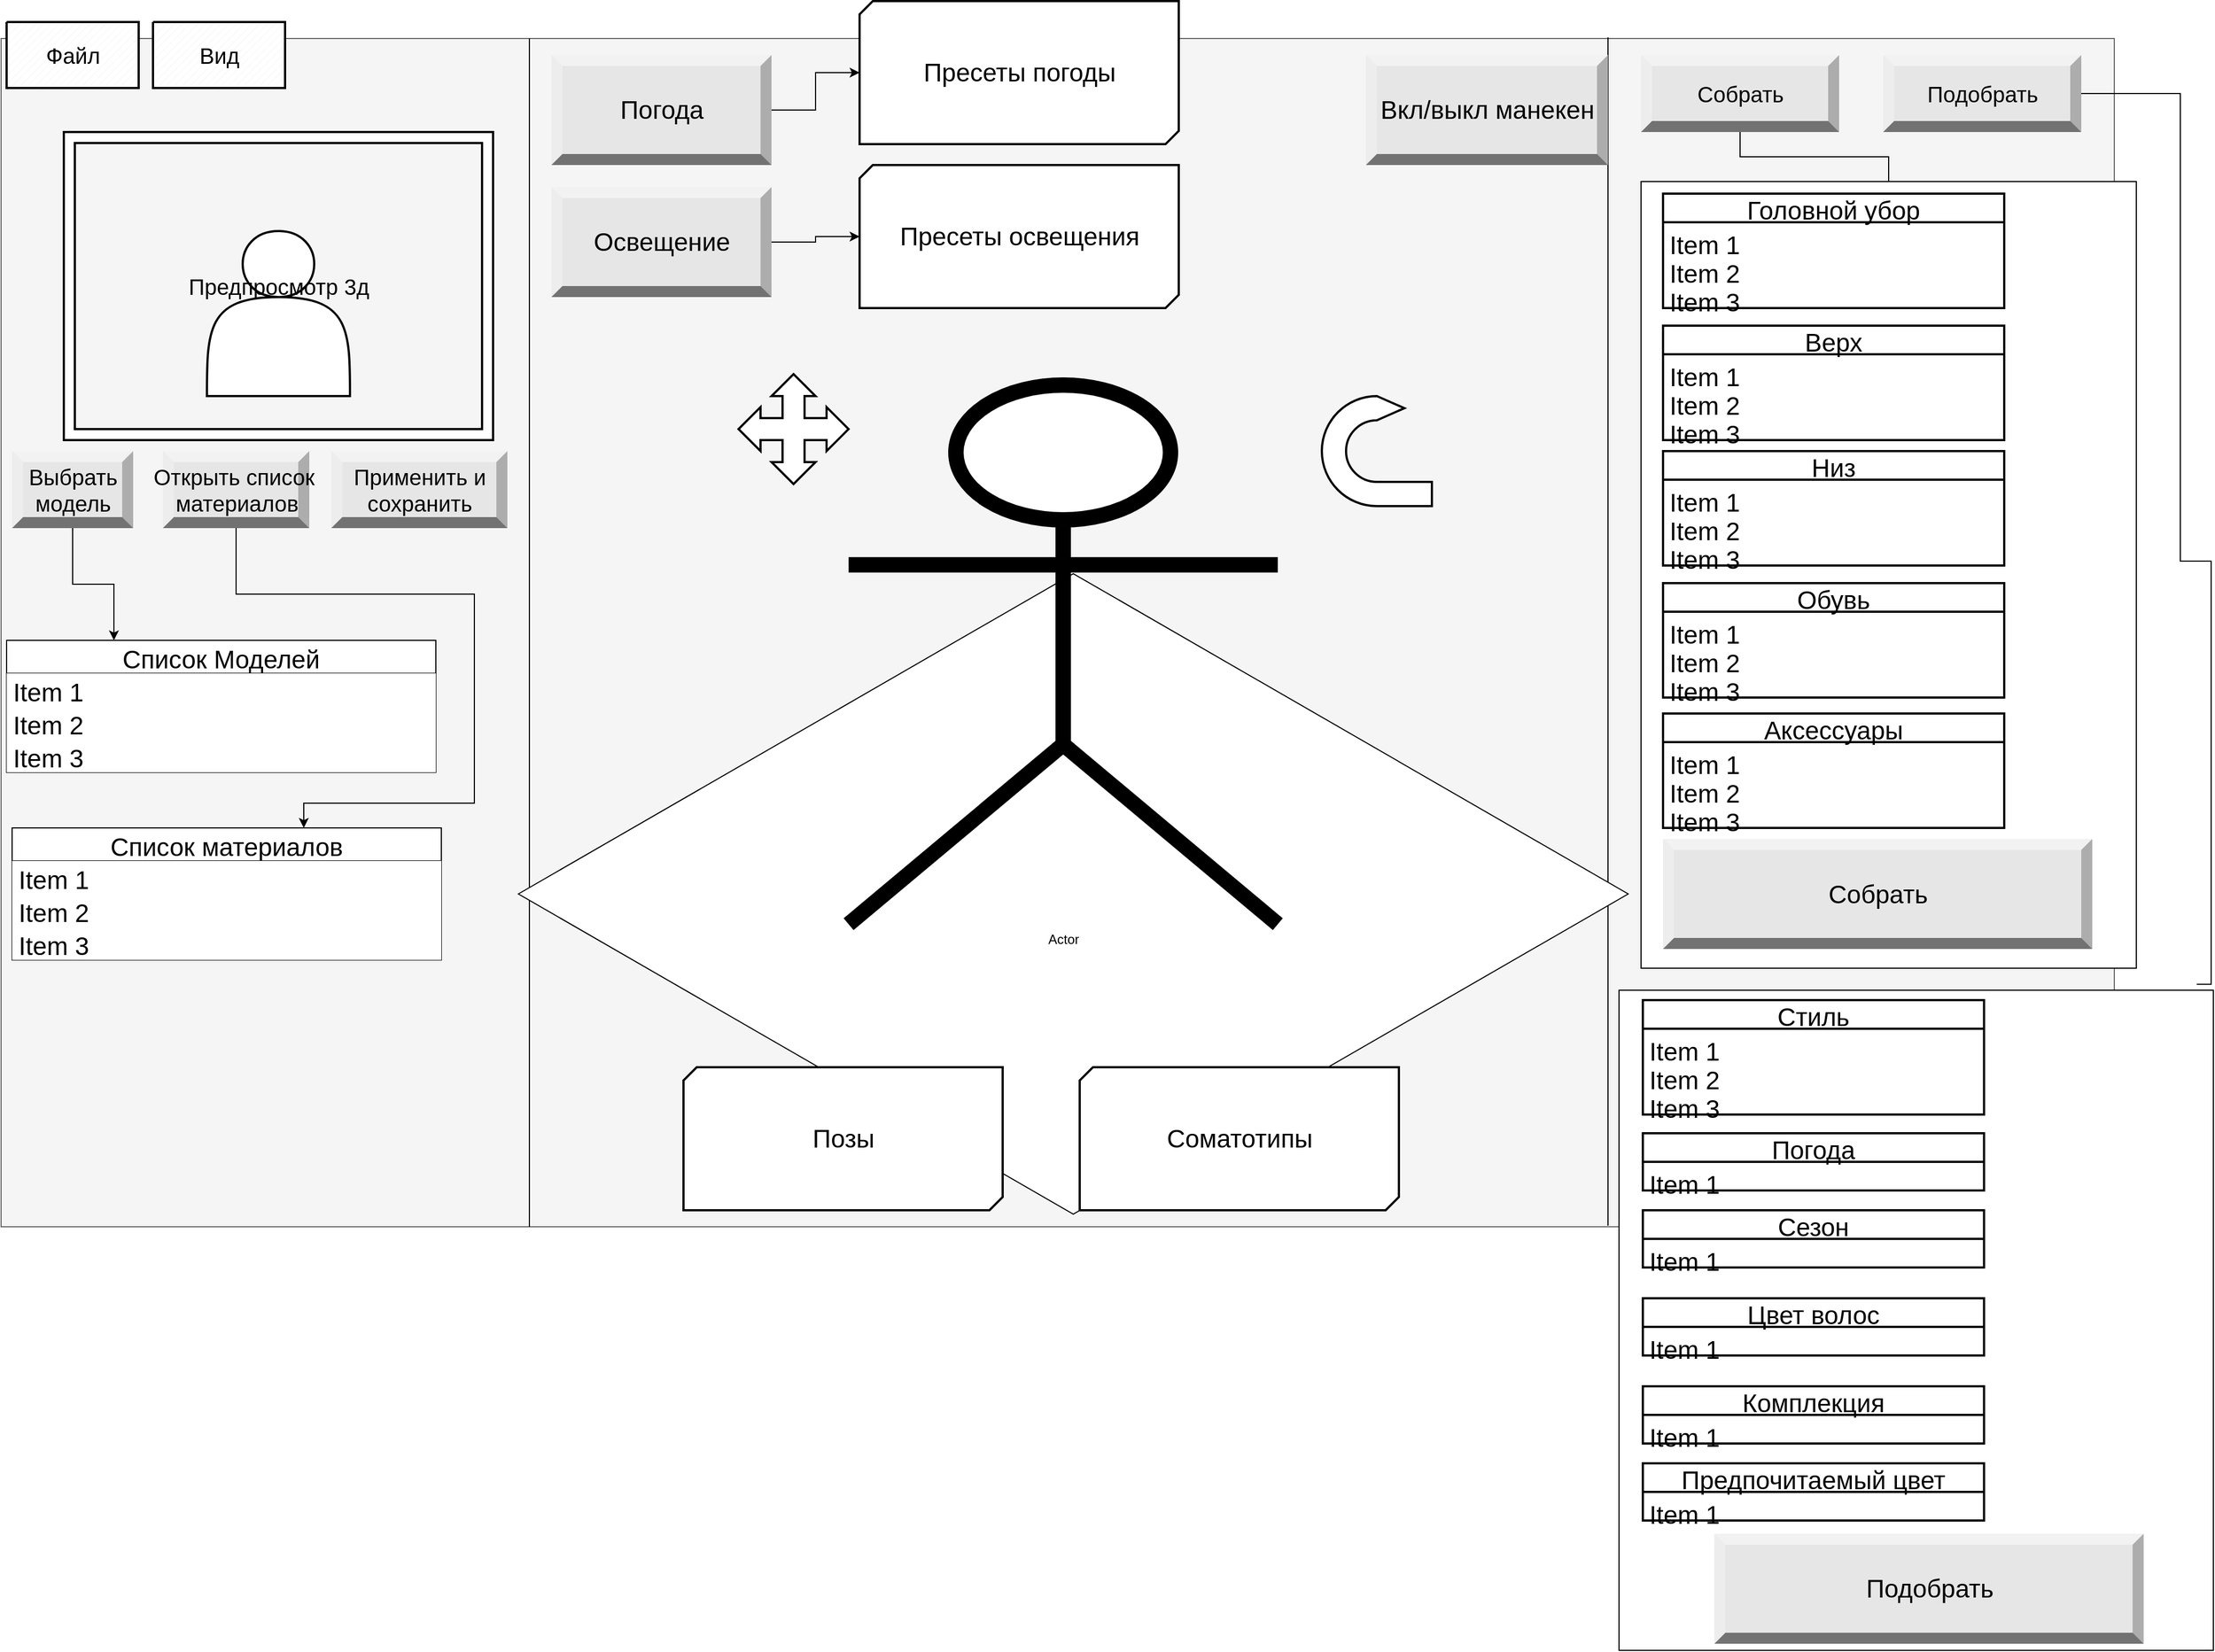<mxfile version="21.2.8" type="device">
  <diagram id="mB-Y7TeZoeiKGfiRebVg" name="Страница 1">
    <mxGraphModel dx="5705" dy="2480" grid="1" gridSize="10" guides="1" tooltips="1" connect="1" arrows="1" fold="1" page="1" pageScale="1" pageWidth="827" pageHeight="1169" math="0" shadow="0">
      <root>
        <mxCell id="0" />
        <mxCell id="1" parent="0" />
        <mxCell id="9TO0nN3jIIbXw2uy0gUh-1" value="" style="rounded=0;whiteSpace=wrap;html=1;fillColor=#f5f5f5;strokeColor=#666666;fontColor=#333333;" parent="1" vertex="1">
          <mxGeometry x="-1260" y="45" width="1920" height="1080" as="geometry" />
        </mxCell>
        <mxCell id="9TO0nN3jIIbXw2uy0gUh-61" value="" style="verticalLabelPosition=bottom;verticalAlign=top;html=1;shape=mxgraph.basic.rect;fillColor2=none;strokeWidth=1;size=20;indent=5;rounded=0;fontSize=20;" parent="1" vertex="1">
          <mxGeometry x="230" y="175" width="450" height="715" as="geometry" />
        </mxCell>
        <mxCell id="9TO0nN3jIIbXw2uy0gUh-3" value="" style="shape=cube;whiteSpace=wrap;html=1;boundedLbl=1;backgroundOutline=1;darkOpacity=0.05;darkOpacity2=0.1;rounded=0;" parent="1" vertex="1">
          <mxGeometry x="-320" y="790" width="120" height="80" as="geometry" />
        </mxCell>
        <mxCell id="9TO0nN3jIIbXw2uy0gUh-4" value="" style="endArrow=none;html=1;rounded=0;entryX=0.25;entryY=0;entryDx=0;entryDy=0;exitX=0.25;exitY=1;exitDx=0;exitDy=0;" parent="1" source="9TO0nN3jIIbXw2uy0gUh-1" target="9TO0nN3jIIbXw2uy0gUh-1" edge="1">
          <mxGeometry width="50" height="50" relative="1" as="geometry">
            <mxPoint x="-500" y="640" as="sourcePoint" />
            <mxPoint x="-450" y="590" as="targetPoint" />
          </mxGeometry>
        </mxCell>
        <mxCell id="9TO0nN3jIIbXw2uy0gUh-5" value="" style="endArrow=none;html=1;rounded=0;entryX=0.25;entryY=0;entryDx=0;entryDy=0;exitX=0.25;exitY=1;exitDx=0;exitDy=0;" parent="1" edge="1">
          <mxGeometry width="50" height="50" relative="1" as="geometry">
            <mxPoint x="200.0" y="1124" as="sourcePoint" />
            <mxPoint x="200.0" y="44" as="targetPoint" />
          </mxGeometry>
        </mxCell>
        <mxCell id="9TO0nN3jIIbXw2uy0gUh-7" value="" style="html=1;whiteSpace=wrap;aspect=fixed;shape=isoRectangle;rounded=0;" parent="1" vertex="1">
          <mxGeometry x="-790" y="520" width="1008.33" height="605" as="geometry" />
        </mxCell>
        <mxCell id="9TO0nN3jIIbXw2uy0gUh-2" value="Actor" style="shape=umlActor;verticalLabelPosition=bottom;verticalAlign=top;html=1;outlineConnect=0;rounded=0;strokeWidth=14;" parent="1" vertex="1">
          <mxGeometry x="-490.0" y="360" width="390" height="490" as="geometry" />
        </mxCell>
        <mxCell id="TBAzX7xGQEoW5kucpkFZ-18" style="edgeStyle=orthogonalEdgeStyle;rounded=0;orthogonalLoop=1;jettySize=auto;html=1;entryX=0;entryY=0.5;entryDx=0;entryDy=0;entryPerimeter=0;fontSize=23;" parent="1" source="9TO0nN3jIIbXw2uy0gUh-10" target="TBAzX7xGQEoW5kucpkFZ-16" edge="1">
          <mxGeometry relative="1" as="geometry" />
        </mxCell>
        <mxCell id="9TO0nN3jIIbXw2uy0gUh-10" value="Погода" style="labelPosition=center;verticalLabelPosition=middle;align=center;html=1;shape=mxgraph.basic.shaded_button;dx=10;fillColor=#E6E6E6;strokeColor=none;rounded=0;fontSize=23;" parent="1" vertex="1">
          <mxGeometry x="-760" y="60" width="200" height="100" as="geometry" />
        </mxCell>
        <mxCell id="TBAzX7xGQEoW5kucpkFZ-17" style="edgeStyle=orthogonalEdgeStyle;rounded=0;orthogonalLoop=1;jettySize=auto;html=1;entryX=0;entryY=0.5;entryDx=0;entryDy=0;entryPerimeter=0;fontSize=23;" parent="1" source="9TO0nN3jIIbXw2uy0gUh-11" target="TBAzX7xGQEoW5kucpkFZ-15" edge="1">
          <mxGeometry relative="1" as="geometry" />
        </mxCell>
        <mxCell id="9TO0nN3jIIbXw2uy0gUh-11" value="Освещение" style="labelPosition=center;verticalLabelPosition=middle;align=center;html=1;shape=mxgraph.basic.shaded_button;dx=10;fillColor=#E6E6E6;strokeColor=none;rounded=0;fontSize=23;" parent="1" vertex="1">
          <mxGeometry x="-760" y="180" width="200" height="100" as="geometry" />
        </mxCell>
        <mxCell id="9TO0nN3jIIbXw2uy0gUh-15" value="" style="html=1;shadow=0;dashed=0;align=center;verticalAlign=middle;shape=mxgraph.arrows2.quadArrow;dy=10;dx=20;notch=24;arrowHead=10;rounded=0;fontSize=23;strokeWidth=2;" parent="1" vertex="1">
          <mxGeometry x="-590" y="350" width="100" height="100" as="geometry" />
        </mxCell>
        <mxCell id="9TO0nN3jIIbXw2uy0gUh-16" value="" style="html=1;shadow=0;dashed=0;align=center;verticalAlign=middle;shape=mxgraph.arrows2.uTurnArrow;dy=11;arrowHead=22;dx2=25;rounded=0;fontSize=23;strokeWidth=2;" parent="1" vertex="1">
          <mxGeometry x="-60" y="370" width="100" height="100" as="geometry" />
        </mxCell>
        <mxCell id="9TO0nN3jIIbXw2uy0gUh-17" value="Позы" style="verticalLabelPosition=middle;verticalAlign=middle;html=1;shape=mxgraph.basic.diag_snip_rect;dx=6;rounded=0;fontSize=23;strokeWidth=2;labelPosition=center;align=center;" parent="1" vertex="1">
          <mxGeometry x="-640" y="980" width="290" height="130" as="geometry" />
        </mxCell>
        <mxCell id="9TO0nN3jIIbXw2uy0gUh-18" value="Вкл/выкл манекен" style="labelPosition=center;verticalLabelPosition=middle;align=center;html=1;shape=mxgraph.basic.shaded_button;dx=10;fillColor=#E6E6E6;strokeColor=none;rounded=0;fontSize=23;" parent="1" vertex="1">
          <mxGeometry x="-20" y="60" width="220" height="100" as="geometry" />
        </mxCell>
        <mxCell id="9TO0nN3jIIbXw2uy0gUh-19" value="Головной убор" style="swimlane;fontStyle=0;childLayout=stackLayout;horizontal=1;startSize=26;fillColor=none;horizontalStack=0;resizeParent=1;resizeParentMax=0;resizeLast=0;collapsible=1;marginBottom=0;rounded=0;fontSize=23;strokeWidth=2;" parent="1" vertex="1">
          <mxGeometry x="250" y="186" width="310" height="104" as="geometry" />
        </mxCell>
        <mxCell id="9TO0nN3jIIbXw2uy0gUh-20" value="Item 1" style="text;strokeColor=none;fillColor=none;align=left;verticalAlign=top;spacingLeft=4;spacingRight=4;overflow=hidden;rotatable=0;points=[[0,0.5],[1,0.5]];portConstraint=eastwest;rounded=0;fontSize=23;" parent="9TO0nN3jIIbXw2uy0gUh-19" vertex="1">
          <mxGeometry y="26" width="310" height="26" as="geometry" />
        </mxCell>
        <mxCell id="9TO0nN3jIIbXw2uy0gUh-21" value="Item 2" style="text;strokeColor=none;fillColor=none;align=left;verticalAlign=top;spacingLeft=4;spacingRight=4;overflow=hidden;rotatable=0;points=[[0,0.5],[1,0.5]];portConstraint=eastwest;rounded=0;fontSize=23;" parent="9TO0nN3jIIbXw2uy0gUh-19" vertex="1">
          <mxGeometry y="52" width="310" height="26" as="geometry" />
        </mxCell>
        <mxCell id="9TO0nN3jIIbXw2uy0gUh-22" value="Item 3" style="text;strokeColor=none;fillColor=none;align=left;verticalAlign=top;spacingLeft=4;spacingRight=4;overflow=hidden;rotatable=0;points=[[0,0.5],[1,0.5]];portConstraint=eastwest;rounded=0;fontSize=23;" parent="9TO0nN3jIIbXw2uy0gUh-19" vertex="1">
          <mxGeometry y="78" width="310" height="26" as="geometry" />
        </mxCell>
        <mxCell id="9TO0nN3jIIbXw2uy0gUh-28" value="Верх" style="swimlane;fontStyle=0;childLayout=stackLayout;horizontal=1;startSize=26;fillColor=none;horizontalStack=0;resizeParent=1;resizeParentMax=0;resizeLast=0;collapsible=1;marginBottom=0;rounded=0;fontSize=23;strokeWidth=2;" parent="1" vertex="1">
          <mxGeometry x="250" y="306" width="310" height="104" as="geometry" />
        </mxCell>
        <mxCell id="9TO0nN3jIIbXw2uy0gUh-29" value="Item 1" style="text;strokeColor=none;fillColor=none;align=left;verticalAlign=top;spacingLeft=4;spacingRight=4;overflow=hidden;rotatable=0;points=[[0,0.5],[1,0.5]];portConstraint=eastwest;rounded=0;fontSize=23;" parent="9TO0nN3jIIbXw2uy0gUh-28" vertex="1">
          <mxGeometry y="26" width="310" height="26" as="geometry" />
        </mxCell>
        <mxCell id="9TO0nN3jIIbXw2uy0gUh-30" value="Item 2" style="text;strokeColor=none;fillColor=none;align=left;verticalAlign=top;spacingLeft=4;spacingRight=4;overflow=hidden;rotatable=0;points=[[0,0.5],[1,0.5]];portConstraint=eastwest;rounded=0;fontSize=23;" parent="9TO0nN3jIIbXw2uy0gUh-28" vertex="1">
          <mxGeometry y="52" width="310" height="26" as="geometry" />
        </mxCell>
        <mxCell id="9TO0nN3jIIbXw2uy0gUh-31" value="Item 3" style="text;strokeColor=none;fillColor=none;align=left;verticalAlign=top;spacingLeft=4;spacingRight=4;overflow=hidden;rotatable=0;points=[[0,0.5],[1,0.5]];portConstraint=eastwest;rounded=0;fontSize=23;" parent="9TO0nN3jIIbXw2uy0gUh-28" vertex="1">
          <mxGeometry y="78" width="310" height="26" as="geometry" />
        </mxCell>
        <mxCell id="9TO0nN3jIIbXw2uy0gUh-32" value="Низ" style="swimlane;fontStyle=0;childLayout=stackLayout;horizontal=1;startSize=26;fillColor=none;horizontalStack=0;resizeParent=1;resizeParentMax=0;resizeLast=0;collapsible=1;marginBottom=0;rounded=0;fontSize=23;strokeWidth=2;" parent="1" vertex="1">
          <mxGeometry x="250" y="420" width="310" height="104" as="geometry" />
        </mxCell>
        <mxCell id="9TO0nN3jIIbXw2uy0gUh-33" value="Item 1" style="text;strokeColor=none;fillColor=none;align=left;verticalAlign=top;spacingLeft=4;spacingRight=4;overflow=hidden;rotatable=0;points=[[0,0.5],[1,0.5]];portConstraint=eastwest;rounded=0;fontSize=23;" parent="9TO0nN3jIIbXw2uy0gUh-32" vertex="1">
          <mxGeometry y="26" width="310" height="26" as="geometry" />
        </mxCell>
        <mxCell id="9TO0nN3jIIbXw2uy0gUh-34" value="Item 2" style="text;strokeColor=none;fillColor=none;align=left;verticalAlign=top;spacingLeft=4;spacingRight=4;overflow=hidden;rotatable=0;points=[[0,0.5],[1,0.5]];portConstraint=eastwest;rounded=0;fontSize=23;" parent="9TO0nN3jIIbXw2uy0gUh-32" vertex="1">
          <mxGeometry y="52" width="310" height="26" as="geometry" />
        </mxCell>
        <mxCell id="9TO0nN3jIIbXw2uy0gUh-35" value="Item 3" style="text;strokeColor=none;fillColor=none;align=left;verticalAlign=top;spacingLeft=4;spacingRight=4;overflow=hidden;rotatable=0;points=[[0,0.5],[1,0.5]];portConstraint=eastwest;rounded=0;fontSize=23;" parent="9TO0nN3jIIbXw2uy0gUh-32" vertex="1">
          <mxGeometry y="78" width="310" height="26" as="geometry" />
        </mxCell>
        <mxCell id="9TO0nN3jIIbXw2uy0gUh-37" value="Обувь" style="swimlane;fontStyle=0;childLayout=stackLayout;horizontal=1;startSize=26;fillColor=none;horizontalStack=0;resizeParent=1;resizeParentMax=0;resizeLast=0;collapsible=1;marginBottom=0;rounded=0;fontSize=23;strokeWidth=2;" parent="1" vertex="1">
          <mxGeometry x="250" y="540" width="310" height="104" as="geometry" />
        </mxCell>
        <mxCell id="9TO0nN3jIIbXw2uy0gUh-38" value="Item 1" style="text;strokeColor=none;fillColor=none;align=left;verticalAlign=top;spacingLeft=4;spacingRight=4;overflow=hidden;rotatable=0;points=[[0,0.5],[1,0.5]];portConstraint=eastwest;rounded=0;fontSize=23;" parent="9TO0nN3jIIbXw2uy0gUh-37" vertex="1">
          <mxGeometry y="26" width="310" height="26" as="geometry" />
        </mxCell>
        <mxCell id="9TO0nN3jIIbXw2uy0gUh-39" value="Item 2" style="text;strokeColor=none;fillColor=none;align=left;verticalAlign=top;spacingLeft=4;spacingRight=4;overflow=hidden;rotatable=0;points=[[0,0.5],[1,0.5]];portConstraint=eastwest;rounded=0;fontSize=23;" parent="9TO0nN3jIIbXw2uy0gUh-37" vertex="1">
          <mxGeometry y="52" width="310" height="26" as="geometry" />
        </mxCell>
        <mxCell id="9TO0nN3jIIbXw2uy0gUh-40" value="Item 3" style="text;strokeColor=none;fillColor=none;align=left;verticalAlign=top;spacingLeft=4;spacingRight=4;overflow=hidden;rotatable=0;points=[[0,0.5],[1,0.5]];portConstraint=eastwest;rounded=0;fontSize=23;" parent="9TO0nN3jIIbXw2uy0gUh-37" vertex="1">
          <mxGeometry y="78" width="310" height="26" as="geometry" />
        </mxCell>
        <mxCell id="9TO0nN3jIIbXw2uy0gUh-41" value="Аксессуары" style="swimlane;fontStyle=0;childLayout=stackLayout;horizontal=1;startSize=26;fillColor=none;horizontalStack=0;resizeParent=1;resizeParentMax=0;resizeLast=0;collapsible=1;marginBottom=0;rounded=0;fontSize=23;strokeWidth=2;" parent="1" vertex="1">
          <mxGeometry x="250" y="658.5" width="310" height="104" as="geometry" />
        </mxCell>
        <mxCell id="9TO0nN3jIIbXw2uy0gUh-42" value="Item 1" style="text;strokeColor=none;fillColor=none;align=left;verticalAlign=top;spacingLeft=4;spacingRight=4;overflow=hidden;rotatable=0;points=[[0,0.5],[1,0.5]];portConstraint=eastwest;rounded=0;fontSize=23;" parent="9TO0nN3jIIbXw2uy0gUh-41" vertex="1">
          <mxGeometry y="26" width="310" height="26" as="geometry" />
        </mxCell>
        <mxCell id="9TO0nN3jIIbXw2uy0gUh-43" value="Item 2" style="text;strokeColor=none;fillColor=none;align=left;verticalAlign=top;spacingLeft=4;spacingRight=4;overflow=hidden;rotatable=0;points=[[0,0.5],[1,0.5]];portConstraint=eastwest;rounded=0;fontSize=23;" parent="9TO0nN3jIIbXw2uy0gUh-41" vertex="1">
          <mxGeometry y="52" width="310" height="26" as="geometry" />
        </mxCell>
        <mxCell id="9TO0nN3jIIbXw2uy0gUh-44" value="Item 3" style="text;strokeColor=none;fillColor=none;align=left;verticalAlign=top;spacingLeft=4;spacingRight=4;overflow=hidden;rotatable=0;points=[[0,0.5],[1,0.5]];portConstraint=eastwest;rounded=0;fontSize=23;" parent="9TO0nN3jIIbXw2uy0gUh-41" vertex="1">
          <mxGeometry y="78" width="310" height="26" as="geometry" />
        </mxCell>
        <mxCell id="9TO0nN3jIIbXw2uy0gUh-45" value="Собрать" style="labelPosition=center;verticalLabelPosition=middle;align=center;html=1;shape=mxgraph.basic.shaded_button;dx=10;fillColor=#E6E6E6;strokeColor=none;rounded=0;fontSize=20;" parent="1" vertex="1">
          <mxGeometry x="230" y="60" width="180" height="70" as="geometry" />
        </mxCell>
        <mxCell id="9TO0nN3jIIbXw2uy0gUh-46" value="Подобрать" style="labelPosition=center;verticalLabelPosition=middle;align=center;html=1;shape=mxgraph.basic.shaded_button;dx=10;fillColor=#E6E6E6;strokeColor=none;rounded=0;fontSize=20;" parent="1" vertex="1">
          <mxGeometry x="450" y="60" width="180" height="70" as="geometry" />
        </mxCell>
        <mxCell id="9TO0nN3jIIbXw2uy0gUh-50" value="" style="shape=actor;whiteSpace=wrap;html=1;rounded=0;fontSize=20;strokeWidth=2;" parent="1" vertex="1">
          <mxGeometry x="-1073" y="220" width="130" height="150" as="geometry" />
        </mxCell>
        <mxCell id="9TO0nN3jIIbXw2uy0gUh-48" value="Предпросмотр 3д" style="verticalLabelPosition=middle;verticalAlign=middle;html=1;shape=mxgraph.basic.frame;dx=10;rounded=0;fontSize=20;strokeWidth=2;labelPosition=center;align=center;" parent="1" vertex="1">
          <mxGeometry x="-1203" y="130" width="390" height="280" as="geometry" />
        </mxCell>
        <mxCell id="TBAzX7xGQEoW5kucpkFZ-13" style="edgeStyle=orthogonalEdgeStyle;rounded=0;orthogonalLoop=1;jettySize=auto;html=1;entryX=0.25;entryY=0;entryDx=0;entryDy=0;fontSize=23;" parent="1" source="9TO0nN3jIIbXw2uy0gUh-51" target="TBAzX7xGQEoW5kucpkFZ-9" edge="1">
          <mxGeometry relative="1" as="geometry" />
        </mxCell>
        <mxCell id="9TO0nN3jIIbXw2uy0gUh-51" value="Выбрать &lt;br&gt;модель" style="labelPosition=center;verticalLabelPosition=middle;align=center;html=1;shape=mxgraph.basic.shaded_button;dx=10;fillColor=#E6E6E6;strokeColor=none;rounded=0;fontSize=20;" parent="1" vertex="1">
          <mxGeometry x="-1250" y="420" width="110" height="70" as="geometry" />
        </mxCell>
        <mxCell id="TBAzX7xGQEoW5kucpkFZ-7" style="edgeStyle=orthogonalEdgeStyle;rounded=0;orthogonalLoop=1;jettySize=auto;html=1;fontSize=23;" parent="1" source="9TO0nN3jIIbXw2uy0gUh-52" target="TBAzX7xGQEoW5kucpkFZ-1" edge="1">
          <mxGeometry relative="1" as="geometry">
            <Array as="points">
              <mxPoint x="-1046" y="550" />
              <mxPoint x="-830" y="550" />
              <mxPoint x="-830" y="740" />
              <mxPoint x="-985" y="740" />
            </Array>
          </mxGeometry>
        </mxCell>
        <mxCell id="9TO0nN3jIIbXw2uy0gUh-52" value="&lt;div style=&quot;text-align: justify;&quot;&gt;&lt;span style=&quot;background-color: initial;&quot;&gt;Открыть список&amp;nbsp;&lt;/span&gt;&lt;/div&gt;&lt;div style=&quot;&quot;&gt;&lt;span style=&quot;background-color: initial;&quot;&gt;материалов&lt;/span&gt;&lt;/div&gt;" style="labelPosition=center;verticalLabelPosition=middle;align=center;html=1;shape=mxgraph.basic.shaded_button;dx=10;fillColor=#E6E6E6;strokeColor=none;rounded=0;fontSize=20;" parent="1" vertex="1">
          <mxGeometry x="-1113" y="420" width="133" height="70" as="geometry" />
        </mxCell>
        <mxCell id="9TO0nN3jIIbXw2uy0gUh-58" value="Применить и &lt;br&gt;сохранить" style="labelPosition=center;verticalLabelPosition=middle;align=center;html=1;shape=mxgraph.basic.shaded_button;dx=10;fillColor=#E6E6E6;strokeColor=none;rounded=0;fontSize=20;" parent="1" vertex="1">
          <mxGeometry x="-960" y="420" width="160" height="70" as="geometry" />
        </mxCell>
        <mxCell id="9TO0nN3jIIbXw2uy0gUh-59" value="Файл" style="verticalLabelPosition=middle;verticalAlign=middle;html=1;shape=mxgraph.basic.patternFillRect;fillStyle=diag;step=5;fillStrokeWidth=0.2;fillStrokeColor=#dddddd;rounded=0;fontSize=20;strokeWidth=2;labelPosition=center;align=center;" parent="1" vertex="1">
          <mxGeometry x="-1255" y="30" width="120" height="60" as="geometry" />
        </mxCell>
        <mxCell id="9TO0nN3jIIbXw2uy0gUh-60" value="Вид" style="verticalLabelPosition=middle;verticalAlign=middle;html=1;shape=mxgraph.basic.patternFillRect;fillStyle=diag;step=5;fillStrokeWidth=0.2;fillStrokeColor=#dddddd;rounded=0;fontSize=20;strokeWidth=2;labelPosition=center;align=center;" parent="1" vertex="1">
          <mxGeometry x="-1122" y="30" width="120" height="60" as="geometry" />
        </mxCell>
        <mxCell id="9TO0nN3jIIbXw2uy0gUh-62" value="" style="endArrow=none;html=1;rounded=0;fontSize=20;edgeStyle=orthogonalEdgeStyle;" parent="1" source="9TO0nN3jIIbXw2uy0gUh-61" target="9TO0nN3jIIbXw2uy0gUh-45" edge="1">
          <mxGeometry width="50" height="50" relative="1" as="geometry">
            <mxPoint x="880" y="670" as="sourcePoint" />
            <mxPoint x="930" y="620" as="targetPoint" />
          </mxGeometry>
        </mxCell>
        <mxCell id="9TO0nN3jIIbXw2uy0gUh-63" value="" style="verticalLabelPosition=bottom;verticalAlign=top;html=1;shape=mxgraph.basic.rect;fillColor2=none;strokeWidth=1;size=20;indent=5;rounded=0;fontSize=20;" parent="1" vertex="1">
          <mxGeometry x="210" y="910" width="540" height="600" as="geometry" />
        </mxCell>
        <mxCell id="9TO0nN3jIIbXw2uy0gUh-64" value="Стиль" style="swimlane;fontStyle=0;childLayout=stackLayout;horizontal=1;startSize=26;fillColor=none;horizontalStack=0;resizeParent=1;resizeParentMax=0;resizeLast=0;collapsible=1;marginBottom=0;rounded=0;fontSize=23;strokeWidth=2;" parent="1" vertex="1">
          <mxGeometry x="231.67" y="919" width="310" height="104" as="geometry" />
        </mxCell>
        <mxCell id="9TO0nN3jIIbXw2uy0gUh-65" value="Item 1" style="text;strokeColor=none;fillColor=none;align=left;verticalAlign=top;spacingLeft=4;spacingRight=4;overflow=hidden;rotatable=0;points=[[0,0.5],[1,0.5]];portConstraint=eastwest;rounded=0;fontSize=23;" parent="9TO0nN3jIIbXw2uy0gUh-64" vertex="1">
          <mxGeometry y="26" width="310" height="26" as="geometry" />
        </mxCell>
        <mxCell id="9TO0nN3jIIbXw2uy0gUh-66" value="Item 2" style="text;strokeColor=none;fillColor=none;align=left;verticalAlign=top;spacingLeft=4;spacingRight=4;overflow=hidden;rotatable=0;points=[[0,0.5],[1,0.5]];portConstraint=eastwest;rounded=0;fontSize=23;" parent="9TO0nN3jIIbXw2uy0gUh-64" vertex="1">
          <mxGeometry y="52" width="310" height="26" as="geometry" />
        </mxCell>
        <mxCell id="9TO0nN3jIIbXw2uy0gUh-67" value="Item 3" style="text;strokeColor=none;fillColor=none;align=left;verticalAlign=top;spacingLeft=4;spacingRight=4;overflow=hidden;rotatable=0;points=[[0,0.5],[1,0.5]];portConstraint=eastwest;rounded=0;fontSize=23;" parent="9TO0nN3jIIbXw2uy0gUh-64" vertex="1">
          <mxGeometry y="78" width="310" height="26" as="geometry" />
        </mxCell>
        <mxCell id="9TO0nN3jIIbXw2uy0gUh-68" value="Собрать" style="labelPosition=center;verticalLabelPosition=middle;align=center;html=1;shape=mxgraph.basic.shaded_button;dx=10;fillColor=#E6E6E6;strokeColor=none;rounded=0;fontSize=23;" parent="1" vertex="1">
          <mxGeometry x="250" y="772.5" width="390" height="100" as="geometry" />
        </mxCell>
        <mxCell id="9TO0nN3jIIbXw2uy0gUh-23" value="Подобрать" style="labelPosition=center;verticalLabelPosition=middle;align=center;html=1;shape=mxgraph.basic.shaded_button;dx=10;fillColor=#E6E6E6;strokeColor=none;rounded=0;fontSize=23;" parent="1" vertex="1">
          <mxGeometry x="296.67" y="1404" width="390" height="100" as="geometry" />
        </mxCell>
        <mxCell id="9TO0nN3jIIbXw2uy0gUh-69" value="Погода" style="swimlane;fontStyle=0;childLayout=stackLayout;horizontal=1;startSize=26;fillColor=none;horizontalStack=0;resizeParent=1;resizeParentMax=0;resizeLast=0;collapsible=1;marginBottom=0;rounded=0;fontSize=23;strokeWidth=2;" parent="1" vertex="1">
          <mxGeometry x="231.67" y="1040" width="310" height="52" as="geometry" />
        </mxCell>
        <mxCell id="9TO0nN3jIIbXw2uy0gUh-70" value="Item 1" style="text;strokeColor=none;fillColor=none;align=left;verticalAlign=top;spacingLeft=4;spacingRight=4;overflow=hidden;rotatable=0;points=[[0,0.5],[1,0.5]];portConstraint=eastwest;rounded=0;fontSize=23;" parent="9TO0nN3jIIbXw2uy0gUh-69" vertex="1">
          <mxGeometry y="26" width="310" height="26" as="geometry" />
        </mxCell>
        <mxCell id="9TO0nN3jIIbXw2uy0gUh-73" value="Сезон" style="swimlane;fontStyle=0;childLayout=stackLayout;horizontal=1;startSize=26;fillColor=none;horizontalStack=0;resizeParent=1;resizeParentMax=0;resizeLast=0;collapsible=1;marginBottom=0;rounded=0;fontSize=23;strokeWidth=2;" parent="1" vertex="1">
          <mxGeometry x="231.67" y="1110" width="310" height="52" as="geometry" />
        </mxCell>
        <mxCell id="9TO0nN3jIIbXw2uy0gUh-74" value="Item 1" style="text;strokeColor=none;fillColor=none;align=left;verticalAlign=top;spacingLeft=4;spacingRight=4;overflow=hidden;rotatable=0;points=[[0,0.5],[1,0.5]];portConstraint=eastwest;rounded=0;fontSize=23;" parent="9TO0nN3jIIbXw2uy0gUh-73" vertex="1">
          <mxGeometry y="26" width="310" height="26" as="geometry" />
        </mxCell>
        <mxCell id="9TO0nN3jIIbXw2uy0gUh-75" value="Цвет волос" style="swimlane;fontStyle=0;childLayout=stackLayout;horizontal=1;startSize=26;fillColor=none;horizontalStack=0;resizeParent=1;resizeParentMax=0;resizeLast=0;collapsible=1;marginBottom=0;rounded=0;fontSize=23;strokeWidth=2;" parent="1" vertex="1">
          <mxGeometry x="231.67" y="1190" width="310" height="52" as="geometry" />
        </mxCell>
        <mxCell id="9TO0nN3jIIbXw2uy0gUh-76" value="Item 1" style="text;strokeColor=none;fillColor=none;align=left;verticalAlign=top;spacingLeft=4;spacingRight=4;overflow=hidden;rotatable=0;points=[[0,0.5],[1,0.5]];portConstraint=eastwest;rounded=0;fontSize=23;" parent="9TO0nN3jIIbXw2uy0gUh-75" vertex="1">
          <mxGeometry y="26" width="310" height="26" as="geometry" />
        </mxCell>
        <mxCell id="9TO0nN3jIIbXw2uy0gUh-77" value="Комплекция" style="swimlane;fontStyle=0;childLayout=stackLayout;horizontal=1;startSize=26;fillColor=none;horizontalStack=0;resizeParent=1;resizeParentMax=0;resizeLast=0;collapsible=1;marginBottom=0;rounded=0;fontSize=23;strokeWidth=2;" parent="1" vertex="1">
          <mxGeometry x="231.67" y="1270" width="310" height="52" as="geometry" />
        </mxCell>
        <mxCell id="9TO0nN3jIIbXw2uy0gUh-78" value="Item 1" style="text;strokeColor=none;fillColor=none;align=left;verticalAlign=top;spacingLeft=4;spacingRight=4;overflow=hidden;rotatable=0;points=[[0,0.5],[1,0.5]];portConstraint=eastwest;rounded=0;fontSize=23;" parent="9TO0nN3jIIbXw2uy0gUh-77" vertex="1">
          <mxGeometry y="26" width="310" height="26" as="geometry" />
        </mxCell>
        <mxCell id="9TO0nN3jIIbXw2uy0gUh-79" value="Предпочитаемый цвет" style="swimlane;fontStyle=0;childLayout=stackLayout;horizontal=1;startSize=26;fillColor=none;horizontalStack=0;resizeParent=1;resizeParentMax=0;resizeLast=0;collapsible=1;marginBottom=0;rounded=0;fontSize=23;strokeWidth=2;" parent="1" vertex="1">
          <mxGeometry x="231.67" y="1340" width="310" height="52" as="geometry" />
        </mxCell>
        <mxCell id="9TO0nN3jIIbXw2uy0gUh-80" value="Item 1" style="text;strokeColor=none;fillColor=none;align=left;verticalAlign=top;spacingLeft=4;spacingRight=4;overflow=hidden;rotatable=0;points=[[0,0.5],[1,0.5]];portConstraint=eastwest;rounded=0;fontSize=23;" parent="9TO0nN3jIIbXw2uy0gUh-79" vertex="1">
          <mxGeometry y="26" width="310" height="26" as="geometry" />
        </mxCell>
        <mxCell id="9TO0nN3jIIbXw2uy0gUh-81" value="" style="endArrow=none;html=1;rounded=0;fontSize=20;exitX=0.972;exitY=-0.009;exitDx=0;exitDy=0;exitPerimeter=0;edgeStyle=orthogonalEdgeStyle;" parent="1" source="9TO0nN3jIIbXw2uy0gUh-63" target="9TO0nN3jIIbXw2uy0gUh-46" edge="1">
          <mxGeometry width="50" height="50" relative="1" as="geometry">
            <mxPoint x="1050.46" y="130.0" as="sourcePoint" />
            <mxPoint x="760" y="72.016" as="targetPoint" />
            <Array as="points">
              <mxPoint x="748" y="905" />
              <mxPoint x="748" y="520" />
              <mxPoint x="720" y="520" />
              <mxPoint x="720" y="95" />
            </Array>
          </mxGeometry>
        </mxCell>
        <mxCell id="TBAzX7xGQEoW5kucpkFZ-1" value="Список материалов" style="swimlane;fontStyle=0;childLayout=stackLayout;horizontal=1;startSize=30;horizontalStack=0;resizeParent=1;resizeParentMax=0;resizeLast=0;collapsible=1;marginBottom=0;fontSize=23;" parent="1" vertex="1">
          <mxGeometry x="-1250" y="762.5" width="390" height="120" as="geometry" />
        </mxCell>
        <mxCell id="TBAzX7xGQEoW5kucpkFZ-2" value="Item 1" style="text;align=left;verticalAlign=middle;spacingLeft=4;spacingRight=4;overflow=hidden;points=[[0,0.5],[1,0.5]];portConstraint=eastwest;rotatable=0;fillColor=default;fontSize=23;" parent="TBAzX7xGQEoW5kucpkFZ-1" vertex="1">
          <mxGeometry y="30" width="390" height="30" as="geometry" />
        </mxCell>
        <mxCell id="TBAzX7xGQEoW5kucpkFZ-3" value="Item 2" style="text;align=left;verticalAlign=middle;spacingLeft=4;spacingRight=4;overflow=hidden;points=[[0,0.5],[1,0.5]];portConstraint=eastwest;rotatable=0;fillColor=default;fontSize=23;" parent="TBAzX7xGQEoW5kucpkFZ-1" vertex="1">
          <mxGeometry y="60" width="390" height="30" as="geometry" />
        </mxCell>
        <mxCell id="TBAzX7xGQEoW5kucpkFZ-4" value="Item 3" style="text;align=left;verticalAlign=middle;spacingLeft=4;spacingRight=4;overflow=hidden;points=[[0,0.5],[1,0.5]];portConstraint=eastwest;rotatable=0;fillColor=default;fontSize=23;" parent="TBAzX7xGQEoW5kucpkFZ-1" vertex="1">
          <mxGeometry y="90" width="390" height="30" as="geometry" />
        </mxCell>
        <mxCell id="TBAzX7xGQEoW5kucpkFZ-9" value="Список Моделей" style="swimlane;fontStyle=0;childLayout=stackLayout;horizontal=1;startSize=30;horizontalStack=0;resizeParent=1;resizeParentMax=0;resizeLast=0;collapsible=1;marginBottom=0;fontSize=23;" parent="1" vertex="1">
          <mxGeometry x="-1255" y="592" width="390" height="120" as="geometry" />
        </mxCell>
        <mxCell id="TBAzX7xGQEoW5kucpkFZ-10" value="Item 1" style="text;align=left;verticalAlign=middle;spacingLeft=4;spacingRight=4;overflow=hidden;points=[[0,0.5],[1,0.5]];portConstraint=eastwest;rotatable=0;fillColor=default;fontSize=23;" parent="TBAzX7xGQEoW5kucpkFZ-9" vertex="1">
          <mxGeometry y="30" width="390" height="30" as="geometry" />
        </mxCell>
        <mxCell id="TBAzX7xGQEoW5kucpkFZ-11" value="Item 2" style="text;align=left;verticalAlign=middle;spacingLeft=4;spacingRight=4;overflow=hidden;points=[[0,0.5],[1,0.5]];portConstraint=eastwest;rotatable=0;fillColor=default;fontSize=23;" parent="TBAzX7xGQEoW5kucpkFZ-9" vertex="1">
          <mxGeometry y="60" width="390" height="30" as="geometry" />
        </mxCell>
        <mxCell id="TBAzX7xGQEoW5kucpkFZ-12" value="Item 3" style="text;align=left;verticalAlign=middle;spacingLeft=4;spacingRight=4;overflow=hidden;points=[[0,0.5],[1,0.5]];portConstraint=eastwest;rotatable=0;fillColor=default;fontSize=23;" parent="TBAzX7xGQEoW5kucpkFZ-9" vertex="1">
          <mxGeometry y="90" width="390" height="30" as="geometry" />
        </mxCell>
        <mxCell id="TBAzX7xGQEoW5kucpkFZ-14" value="Соматотипы" style="verticalLabelPosition=middle;verticalAlign=middle;html=1;shape=mxgraph.basic.diag_snip_rect;dx=6;rounded=0;fontSize=23;strokeWidth=2;labelPosition=center;align=center;" parent="1" vertex="1">
          <mxGeometry x="-280" y="980" width="290" height="130" as="geometry" />
        </mxCell>
        <mxCell id="TBAzX7xGQEoW5kucpkFZ-15" value="Пресеты освещения" style="verticalLabelPosition=middle;verticalAlign=middle;html=1;shape=mxgraph.basic.diag_snip_rect;dx=6;rounded=0;fontSize=23;strokeWidth=2;labelPosition=center;align=center;" parent="1" vertex="1">
          <mxGeometry x="-480" y="160" width="290" height="130" as="geometry" />
        </mxCell>
        <mxCell id="TBAzX7xGQEoW5kucpkFZ-16" value="Пресеты погоды" style="verticalLabelPosition=middle;verticalAlign=middle;html=1;shape=mxgraph.basic.diag_snip_rect;dx=6;rounded=0;fontSize=23;strokeWidth=2;labelPosition=center;align=center;" parent="1" vertex="1">
          <mxGeometry x="-480" y="11" width="290" height="130" as="geometry" />
        </mxCell>
      </root>
    </mxGraphModel>
  </diagram>
</mxfile>
